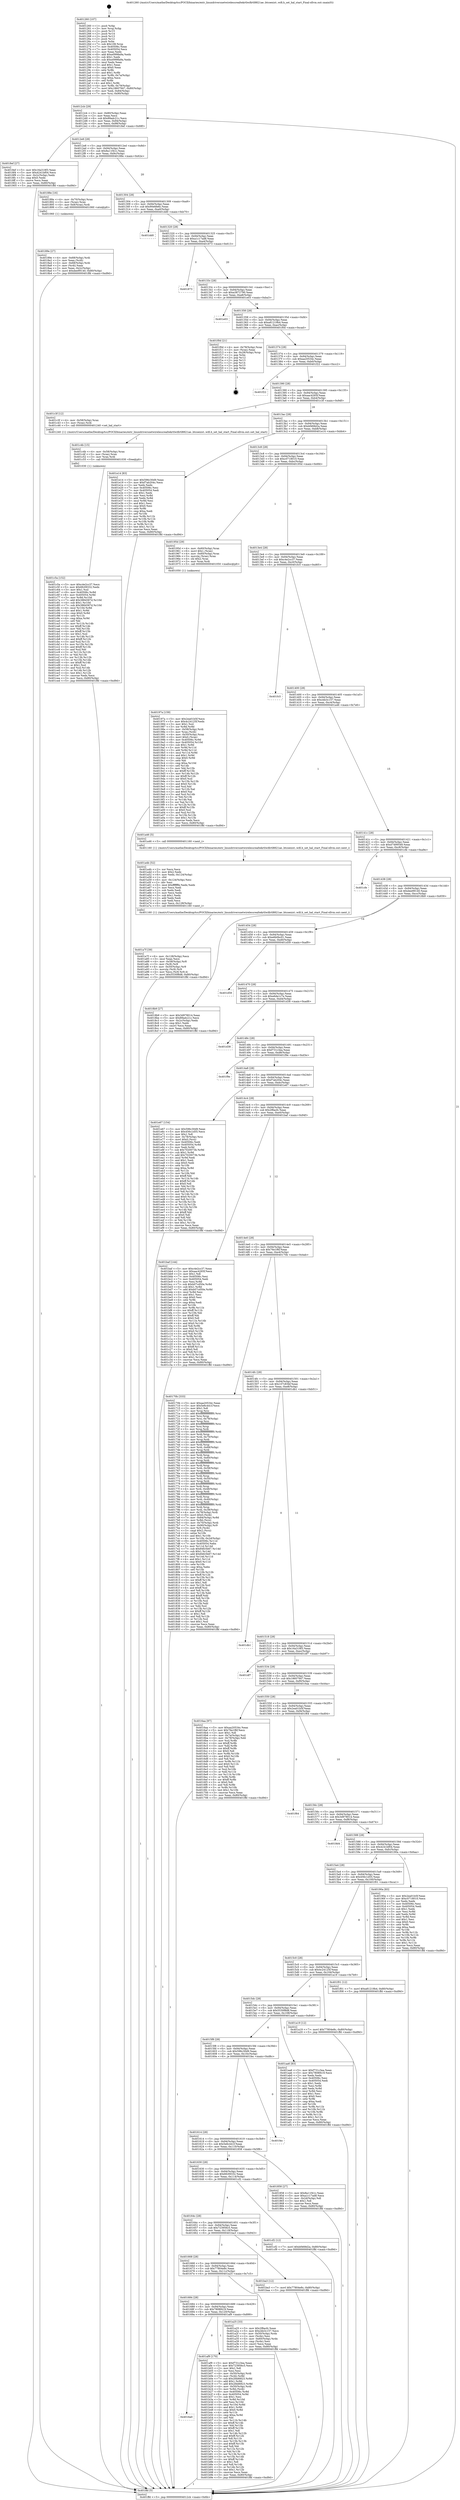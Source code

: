 digraph "0x401260" {
  label = "0x401260 (/mnt/c/Users/mathe/Desktop/tcc/POCII/binaries/extr_linuxdriversnetwirelessrealtekrtlwifirtl8821ae..btcoexist..wifi.h_set_hal_start_Final-ollvm.out::main(0))"
  labelloc = "t"
  node[shape=record]

  Entry [label="",width=0.3,height=0.3,shape=circle,fillcolor=black,style=filled]
  "0x4012cb" [label="{
     0x4012cb [29]\l
     | [instrs]\l
     &nbsp;&nbsp;0x4012cb \<+3\>: mov -0x80(%rbp),%eax\l
     &nbsp;&nbsp;0x4012ce \<+2\>: mov %eax,%ecx\l
     &nbsp;&nbsp;0x4012d0 \<+6\>: sub $0x89adc21c,%ecx\l
     &nbsp;&nbsp;0x4012d6 \<+6\>: mov %eax,-0x94(%rbp)\l
     &nbsp;&nbsp;0x4012dc \<+6\>: mov %ecx,-0x98(%rbp)\l
     &nbsp;&nbsp;0x4012e2 \<+6\>: je 00000000004018ef \<main+0x68f\>\l
  }"]
  "0x4018ef" [label="{
     0x4018ef [27]\l
     | [instrs]\l
     &nbsp;&nbsp;0x4018ef \<+5\>: mov $0x16a318f3,%eax\l
     &nbsp;&nbsp;0x4018f4 \<+5\>: mov $0x4241bf04,%ecx\l
     &nbsp;&nbsp;0x4018f9 \<+3\>: mov -0x2c(%rbp),%edx\l
     &nbsp;&nbsp;0x4018fc \<+3\>: cmp $0x0,%edx\l
     &nbsp;&nbsp;0x4018ff \<+3\>: cmove %ecx,%eax\l
     &nbsp;&nbsp;0x401902 \<+3\>: mov %eax,-0x80(%rbp)\l
     &nbsp;&nbsp;0x401905 \<+5\>: jmp 0000000000401ffd \<main+0xd9d\>\l
  }"]
  "0x4012e8" [label="{
     0x4012e8 [28]\l
     | [instrs]\l
     &nbsp;&nbsp;0x4012e8 \<+5\>: jmp 00000000004012ed \<main+0x8d\>\l
     &nbsp;&nbsp;0x4012ed \<+6\>: mov -0x94(%rbp),%eax\l
     &nbsp;&nbsp;0x4012f3 \<+5\>: sub $0x8a11f41c,%eax\l
     &nbsp;&nbsp;0x4012f8 \<+6\>: mov %eax,-0x9c(%rbp)\l
     &nbsp;&nbsp;0x4012fe \<+6\>: je 000000000040188e \<main+0x62e\>\l
  }"]
  Exit [label="",width=0.3,height=0.3,shape=circle,fillcolor=black,style=filled,peripheries=2]
  "0x40188e" [label="{
     0x40188e [16]\l
     | [instrs]\l
     &nbsp;&nbsp;0x40188e \<+4\>: mov -0x70(%rbp),%rax\l
     &nbsp;&nbsp;0x401892 \<+3\>: mov (%rax),%rax\l
     &nbsp;&nbsp;0x401895 \<+4\>: mov 0x8(%rax),%rdi\l
     &nbsp;&nbsp;0x401899 \<+5\>: call 0000000000401060 \<atoi@plt\>\l
     | [calls]\l
     &nbsp;&nbsp;0x401060 \{1\} (unknown)\l
  }"]
  "0x401304" [label="{
     0x401304 [28]\l
     | [instrs]\l
     &nbsp;&nbsp;0x401304 \<+5\>: jmp 0000000000401309 \<main+0xa9\>\l
     &nbsp;&nbsp;0x401309 \<+6\>: mov -0x94(%rbp),%eax\l
     &nbsp;&nbsp;0x40130f \<+5\>: sub $0x90e6fe6c,%eax\l
     &nbsp;&nbsp;0x401314 \<+6\>: mov %eax,-0xa0(%rbp)\l
     &nbsp;&nbsp;0x40131a \<+6\>: je 0000000000401dd0 \<main+0xb70\>\l
  }"]
  "0x401c5a" [label="{
     0x401c5a [152]\l
     | [instrs]\l
     &nbsp;&nbsp;0x401c5a \<+5\>: mov $0xc4e2cc37,%ecx\l
     &nbsp;&nbsp;0x401c5f \<+5\>: mov $0x6fc09332,%edx\l
     &nbsp;&nbsp;0x401c64 \<+3\>: mov $0x1,%sil\l
     &nbsp;&nbsp;0x401c67 \<+8\>: mov 0x40506c,%r8d\l
     &nbsp;&nbsp;0x401c6f \<+8\>: mov 0x405054,%r9d\l
     &nbsp;&nbsp;0x401c77 \<+3\>: mov %r8d,%r10d\l
     &nbsp;&nbsp;0x401c7a \<+7\>: add $0x3884587d,%r10d\l
     &nbsp;&nbsp;0x401c81 \<+4\>: sub $0x1,%r10d\l
     &nbsp;&nbsp;0x401c85 \<+7\>: sub $0x3884587d,%r10d\l
     &nbsp;&nbsp;0x401c8c \<+4\>: imul %r10d,%r8d\l
     &nbsp;&nbsp;0x401c90 \<+4\>: and $0x1,%r8d\l
     &nbsp;&nbsp;0x401c94 \<+4\>: cmp $0x0,%r8d\l
     &nbsp;&nbsp;0x401c98 \<+4\>: sete %r11b\l
     &nbsp;&nbsp;0x401c9c \<+4\>: cmp $0xa,%r9d\l
     &nbsp;&nbsp;0x401ca0 \<+3\>: setl %bl\l
     &nbsp;&nbsp;0x401ca3 \<+3\>: mov %r11b,%r14b\l
     &nbsp;&nbsp;0x401ca6 \<+4\>: xor $0xff,%r14b\l
     &nbsp;&nbsp;0x401caa \<+3\>: mov %bl,%r15b\l
     &nbsp;&nbsp;0x401cad \<+4\>: xor $0xff,%r15b\l
     &nbsp;&nbsp;0x401cb1 \<+4\>: xor $0x1,%sil\l
     &nbsp;&nbsp;0x401cb5 \<+3\>: mov %r14b,%r12b\l
     &nbsp;&nbsp;0x401cb8 \<+4\>: and $0xff,%r12b\l
     &nbsp;&nbsp;0x401cbc \<+3\>: and %sil,%r11b\l
     &nbsp;&nbsp;0x401cbf \<+3\>: mov %r15b,%r13b\l
     &nbsp;&nbsp;0x401cc2 \<+4\>: and $0xff,%r13b\l
     &nbsp;&nbsp;0x401cc6 \<+3\>: and %sil,%bl\l
     &nbsp;&nbsp;0x401cc9 \<+3\>: or %r11b,%r12b\l
     &nbsp;&nbsp;0x401ccc \<+3\>: or %bl,%r13b\l
     &nbsp;&nbsp;0x401ccf \<+3\>: xor %r13b,%r12b\l
     &nbsp;&nbsp;0x401cd2 \<+3\>: or %r15b,%r14b\l
     &nbsp;&nbsp;0x401cd5 \<+4\>: xor $0xff,%r14b\l
     &nbsp;&nbsp;0x401cd9 \<+4\>: or $0x1,%sil\l
     &nbsp;&nbsp;0x401cdd \<+3\>: and %sil,%r14b\l
     &nbsp;&nbsp;0x401ce0 \<+3\>: or %r14b,%r12b\l
     &nbsp;&nbsp;0x401ce3 \<+4\>: test $0x1,%r12b\l
     &nbsp;&nbsp;0x401ce7 \<+3\>: cmovne %edx,%ecx\l
     &nbsp;&nbsp;0x401cea \<+3\>: mov %ecx,-0x80(%rbp)\l
     &nbsp;&nbsp;0x401ced \<+5\>: jmp 0000000000401ffd \<main+0xd9d\>\l
  }"]
  "0x401dd0" [label="{
     0x401dd0\l
  }", style=dashed]
  "0x401320" [label="{
     0x401320 [28]\l
     | [instrs]\l
     &nbsp;&nbsp;0x401320 \<+5\>: jmp 0000000000401325 \<main+0xc5\>\l
     &nbsp;&nbsp;0x401325 \<+6\>: mov -0x94(%rbp),%eax\l
     &nbsp;&nbsp;0x40132b \<+5\>: sub $0xa1c17ad8,%eax\l
     &nbsp;&nbsp;0x401330 \<+6\>: mov %eax,-0xa4(%rbp)\l
     &nbsp;&nbsp;0x401336 \<+6\>: je 0000000000401873 \<main+0x613\>\l
  }"]
  "0x401c4b" [label="{
     0x401c4b [15]\l
     | [instrs]\l
     &nbsp;&nbsp;0x401c4b \<+4\>: mov -0x58(%rbp),%rax\l
     &nbsp;&nbsp;0x401c4f \<+3\>: mov (%rax),%rax\l
     &nbsp;&nbsp;0x401c52 \<+3\>: mov %rax,%rdi\l
     &nbsp;&nbsp;0x401c55 \<+5\>: call 0000000000401030 \<free@plt\>\l
     | [calls]\l
     &nbsp;&nbsp;0x401030 \{1\} (unknown)\l
  }"]
  "0x401873" [label="{
     0x401873\l
  }", style=dashed]
  "0x40133c" [label="{
     0x40133c [28]\l
     | [instrs]\l
     &nbsp;&nbsp;0x40133c \<+5\>: jmp 0000000000401341 \<main+0xe1\>\l
     &nbsp;&nbsp;0x401341 \<+6\>: mov -0x94(%rbp),%eax\l
     &nbsp;&nbsp;0x401347 \<+5\>: sub $0xa3872790,%eax\l
     &nbsp;&nbsp;0x40134c \<+6\>: mov %eax,-0xa8(%rbp)\l
     &nbsp;&nbsp;0x401352 \<+6\>: je 0000000000401e03 \<main+0xba3\>\l
  }"]
  "0x4016a0" [label="{
     0x4016a0\l
  }", style=dashed]
  "0x401e03" [label="{
     0x401e03\l
  }", style=dashed]
  "0x401358" [label="{
     0x401358 [28]\l
     | [instrs]\l
     &nbsp;&nbsp;0x401358 \<+5\>: jmp 000000000040135d \<main+0xfd\>\l
     &nbsp;&nbsp;0x40135d \<+6\>: mov -0x94(%rbp),%eax\l
     &nbsp;&nbsp;0x401363 \<+5\>: sub $0xa81219b4,%eax\l
     &nbsp;&nbsp;0x401368 \<+6\>: mov %eax,-0xac(%rbp)\l
     &nbsp;&nbsp;0x40136e \<+6\>: je 0000000000401f0d \<main+0xcad\>\l
  }"]
  "0x401af9" [label="{
     0x401af9 [170]\l
     | [instrs]\l
     &nbsp;&nbsp;0x401af9 \<+5\>: mov $0xf731c3ea,%eax\l
     &nbsp;&nbsp;0x401afe \<+5\>: mov $0x723956c5,%ecx\l
     &nbsp;&nbsp;0x401b03 \<+2\>: mov $0x1,%dl\l
     &nbsp;&nbsp;0x401b05 \<+2\>: xor %esi,%esi\l
     &nbsp;&nbsp;0x401b07 \<+4\>: mov -0x50(%rbp),%rdi\l
     &nbsp;&nbsp;0x401b0b \<+3\>: mov (%rdi),%r8d\l
     &nbsp;&nbsp;0x401b0e \<+7\>: sub $0x2fdd6823,%r8d\l
     &nbsp;&nbsp;0x401b15 \<+4\>: add $0x1,%r8d\l
     &nbsp;&nbsp;0x401b19 \<+7\>: add $0x2fdd6823,%r8d\l
     &nbsp;&nbsp;0x401b20 \<+4\>: mov -0x50(%rbp),%rdi\l
     &nbsp;&nbsp;0x401b24 \<+3\>: mov %r8d,(%rdi)\l
     &nbsp;&nbsp;0x401b27 \<+8\>: mov 0x40506c,%r8d\l
     &nbsp;&nbsp;0x401b2f \<+8\>: mov 0x405054,%r9d\l
     &nbsp;&nbsp;0x401b37 \<+3\>: sub $0x1,%esi\l
     &nbsp;&nbsp;0x401b3a \<+3\>: mov %r8d,%r10d\l
     &nbsp;&nbsp;0x401b3d \<+3\>: add %esi,%r10d\l
     &nbsp;&nbsp;0x401b40 \<+4\>: imul %r10d,%r8d\l
     &nbsp;&nbsp;0x401b44 \<+4\>: and $0x1,%r8d\l
     &nbsp;&nbsp;0x401b48 \<+4\>: cmp $0x0,%r8d\l
     &nbsp;&nbsp;0x401b4c \<+4\>: sete %r11b\l
     &nbsp;&nbsp;0x401b50 \<+4\>: cmp $0xa,%r9d\l
     &nbsp;&nbsp;0x401b54 \<+3\>: setl %bl\l
     &nbsp;&nbsp;0x401b57 \<+3\>: mov %r11b,%r14b\l
     &nbsp;&nbsp;0x401b5a \<+4\>: xor $0xff,%r14b\l
     &nbsp;&nbsp;0x401b5e \<+3\>: mov %bl,%r15b\l
     &nbsp;&nbsp;0x401b61 \<+4\>: xor $0xff,%r15b\l
     &nbsp;&nbsp;0x401b65 \<+3\>: xor $0x1,%dl\l
     &nbsp;&nbsp;0x401b68 \<+3\>: mov %r14b,%r12b\l
     &nbsp;&nbsp;0x401b6b \<+4\>: and $0xff,%r12b\l
     &nbsp;&nbsp;0x401b6f \<+3\>: and %dl,%r11b\l
     &nbsp;&nbsp;0x401b72 \<+3\>: mov %r15b,%r13b\l
     &nbsp;&nbsp;0x401b75 \<+4\>: and $0xff,%r13b\l
     &nbsp;&nbsp;0x401b79 \<+2\>: and %dl,%bl\l
     &nbsp;&nbsp;0x401b7b \<+3\>: or %r11b,%r12b\l
     &nbsp;&nbsp;0x401b7e \<+3\>: or %bl,%r13b\l
     &nbsp;&nbsp;0x401b81 \<+3\>: xor %r13b,%r12b\l
     &nbsp;&nbsp;0x401b84 \<+3\>: or %r15b,%r14b\l
     &nbsp;&nbsp;0x401b87 \<+4\>: xor $0xff,%r14b\l
     &nbsp;&nbsp;0x401b8b \<+3\>: or $0x1,%dl\l
     &nbsp;&nbsp;0x401b8e \<+3\>: and %dl,%r14b\l
     &nbsp;&nbsp;0x401b91 \<+3\>: or %r14b,%r12b\l
     &nbsp;&nbsp;0x401b94 \<+4\>: test $0x1,%r12b\l
     &nbsp;&nbsp;0x401b98 \<+3\>: cmovne %ecx,%eax\l
     &nbsp;&nbsp;0x401b9b \<+3\>: mov %eax,-0x80(%rbp)\l
     &nbsp;&nbsp;0x401b9e \<+5\>: jmp 0000000000401ffd \<main+0xd9d\>\l
  }"]
  "0x401f0d" [label="{
     0x401f0d [21]\l
     | [instrs]\l
     &nbsp;&nbsp;0x401f0d \<+4\>: mov -0x78(%rbp),%rax\l
     &nbsp;&nbsp;0x401f11 \<+2\>: mov (%rax),%eax\l
     &nbsp;&nbsp;0x401f13 \<+4\>: lea -0x28(%rbp),%rsp\l
     &nbsp;&nbsp;0x401f17 \<+1\>: pop %rbx\l
     &nbsp;&nbsp;0x401f18 \<+2\>: pop %r12\l
     &nbsp;&nbsp;0x401f1a \<+2\>: pop %r13\l
     &nbsp;&nbsp;0x401f1c \<+2\>: pop %r14\l
     &nbsp;&nbsp;0x401f1e \<+2\>: pop %r15\l
     &nbsp;&nbsp;0x401f20 \<+1\>: pop %rbp\l
     &nbsp;&nbsp;0x401f21 \<+1\>: ret\l
  }"]
  "0x401374" [label="{
     0x401374 [28]\l
     | [instrs]\l
     &nbsp;&nbsp;0x401374 \<+5\>: jmp 0000000000401379 \<main+0x119\>\l
     &nbsp;&nbsp;0x401379 \<+6\>: mov -0x94(%rbp),%eax\l
     &nbsp;&nbsp;0x40137f \<+5\>: sub $0xaa20534c,%eax\l
     &nbsp;&nbsp;0x401384 \<+6\>: mov %eax,-0xb0(%rbp)\l
     &nbsp;&nbsp;0x40138a \<+6\>: je 0000000000401f22 \<main+0xcc2\>\l
  }"]
  "0x401a7f" [label="{
     0x401a7f [39]\l
     | [instrs]\l
     &nbsp;&nbsp;0x401a7f \<+6\>: mov -0x128(%rbp),%ecx\l
     &nbsp;&nbsp;0x401a85 \<+3\>: imul %eax,%ecx\l
     &nbsp;&nbsp;0x401a88 \<+4\>: mov -0x58(%rbp),%r8\l
     &nbsp;&nbsp;0x401a8c \<+3\>: mov (%r8),%r8\l
     &nbsp;&nbsp;0x401a8f \<+4\>: mov -0x50(%rbp),%r9\l
     &nbsp;&nbsp;0x401a93 \<+3\>: movslq (%r9),%r9\l
     &nbsp;&nbsp;0x401a96 \<+4\>: mov %ecx,(%r8,%r9,4)\l
     &nbsp;&nbsp;0x401a9a \<+7\>: movl $0x5530f8d8,-0x80(%rbp)\l
     &nbsp;&nbsp;0x401aa1 \<+5\>: jmp 0000000000401ffd \<main+0xd9d\>\l
  }"]
  "0x401f22" [label="{
     0x401f22\l
  }", style=dashed]
  "0x401390" [label="{
     0x401390 [28]\l
     | [instrs]\l
     &nbsp;&nbsp;0x401390 \<+5\>: jmp 0000000000401395 \<main+0x135\>\l
     &nbsp;&nbsp;0x401395 \<+6\>: mov -0x94(%rbp),%eax\l
     &nbsp;&nbsp;0x40139b \<+5\>: sub $0xaac4265f,%eax\l
     &nbsp;&nbsp;0x4013a0 \<+6\>: mov %eax,-0xb4(%rbp)\l
     &nbsp;&nbsp;0x4013a6 \<+6\>: je 0000000000401c3f \<main+0x9df\>\l
  }"]
  "0x401a4b" [label="{
     0x401a4b [52]\l
     | [instrs]\l
     &nbsp;&nbsp;0x401a4b \<+2\>: xor %ecx,%ecx\l
     &nbsp;&nbsp;0x401a4d \<+5\>: mov $0x2,%edx\l
     &nbsp;&nbsp;0x401a52 \<+6\>: mov %edx,-0x124(%rbp)\l
     &nbsp;&nbsp;0x401a58 \<+1\>: cltd\l
     &nbsp;&nbsp;0x401a59 \<+6\>: mov -0x124(%rbp),%esi\l
     &nbsp;&nbsp;0x401a5f \<+2\>: idiv %esi\l
     &nbsp;&nbsp;0x401a61 \<+6\>: imul $0xfffffffe,%edx,%edx\l
     &nbsp;&nbsp;0x401a67 \<+2\>: mov %ecx,%edi\l
     &nbsp;&nbsp;0x401a69 \<+2\>: sub %edx,%edi\l
     &nbsp;&nbsp;0x401a6b \<+2\>: mov %ecx,%edx\l
     &nbsp;&nbsp;0x401a6d \<+3\>: sub $0x1,%edx\l
     &nbsp;&nbsp;0x401a70 \<+2\>: add %edx,%edi\l
     &nbsp;&nbsp;0x401a72 \<+2\>: sub %edi,%ecx\l
     &nbsp;&nbsp;0x401a74 \<+6\>: mov %ecx,-0x128(%rbp)\l
     &nbsp;&nbsp;0x401a7a \<+5\>: call 0000000000401160 \<next_i\>\l
     | [calls]\l
     &nbsp;&nbsp;0x401160 \{1\} (/mnt/c/Users/mathe/Desktop/tcc/POCII/binaries/extr_linuxdriversnetwirelessrealtekrtlwifirtl8821ae..btcoexist..wifi.h_set_hal_start_Final-ollvm.out::next_i)\l
  }"]
  "0x401c3f" [label="{
     0x401c3f [12]\l
     | [instrs]\l
     &nbsp;&nbsp;0x401c3f \<+4\>: mov -0x58(%rbp),%rax\l
     &nbsp;&nbsp;0x401c43 \<+3\>: mov (%rax),%rdi\l
     &nbsp;&nbsp;0x401c46 \<+5\>: call 0000000000401240 \<set_hal_start\>\l
     | [calls]\l
     &nbsp;&nbsp;0x401240 \{1\} (/mnt/c/Users/mathe/Desktop/tcc/POCII/binaries/extr_linuxdriversnetwirelessrealtekrtlwifirtl8821ae..btcoexist..wifi.h_set_hal_start_Final-ollvm.out::set_hal_start)\l
  }"]
  "0x4013ac" [label="{
     0x4013ac [28]\l
     | [instrs]\l
     &nbsp;&nbsp;0x4013ac \<+5\>: jmp 00000000004013b1 \<main+0x151\>\l
     &nbsp;&nbsp;0x4013b1 \<+6\>: mov -0x94(%rbp),%eax\l
     &nbsp;&nbsp;0x4013b7 \<+5\>: sub $0xbf468d2a,%eax\l
     &nbsp;&nbsp;0x4013bc \<+6\>: mov %eax,-0xb8(%rbp)\l
     &nbsp;&nbsp;0x4013c2 \<+6\>: je 0000000000401e14 \<main+0xbb4\>\l
  }"]
  "0x401684" [label="{
     0x401684 [28]\l
     | [instrs]\l
     &nbsp;&nbsp;0x401684 \<+5\>: jmp 0000000000401689 \<main+0x429\>\l
     &nbsp;&nbsp;0x401689 \<+6\>: mov -0x94(%rbp),%eax\l
     &nbsp;&nbsp;0x40168f \<+5\>: sub $0x7808f419,%eax\l
     &nbsp;&nbsp;0x401694 \<+6\>: mov %eax,-0x120(%rbp)\l
     &nbsp;&nbsp;0x40169a \<+6\>: je 0000000000401af9 \<main+0x899\>\l
  }"]
  "0x401e14" [label="{
     0x401e14 [83]\l
     | [instrs]\l
     &nbsp;&nbsp;0x401e14 \<+5\>: mov $0x596c30d9,%eax\l
     &nbsp;&nbsp;0x401e19 \<+5\>: mov $0xf7ab204c,%ecx\l
     &nbsp;&nbsp;0x401e1e \<+2\>: xor %edx,%edx\l
     &nbsp;&nbsp;0x401e20 \<+7\>: mov 0x40506c,%esi\l
     &nbsp;&nbsp;0x401e27 \<+7\>: mov 0x405054,%edi\l
     &nbsp;&nbsp;0x401e2e \<+3\>: sub $0x1,%edx\l
     &nbsp;&nbsp;0x401e31 \<+3\>: mov %esi,%r8d\l
     &nbsp;&nbsp;0x401e34 \<+3\>: add %edx,%r8d\l
     &nbsp;&nbsp;0x401e37 \<+4\>: imul %r8d,%esi\l
     &nbsp;&nbsp;0x401e3b \<+3\>: and $0x1,%esi\l
     &nbsp;&nbsp;0x401e3e \<+3\>: cmp $0x0,%esi\l
     &nbsp;&nbsp;0x401e41 \<+4\>: sete %r9b\l
     &nbsp;&nbsp;0x401e45 \<+3\>: cmp $0xa,%edi\l
     &nbsp;&nbsp;0x401e48 \<+4\>: setl %r10b\l
     &nbsp;&nbsp;0x401e4c \<+3\>: mov %r9b,%r11b\l
     &nbsp;&nbsp;0x401e4f \<+3\>: and %r10b,%r11b\l
     &nbsp;&nbsp;0x401e52 \<+3\>: xor %r10b,%r9b\l
     &nbsp;&nbsp;0x401e55 \<+3\>: or %r9b,%r11b\l
     &nbsp;&nbsp;0x401e58 \<+4\>: test $0x1,%r11b\l
     &nbsp;&nbsp;0x401e5c \<+3\>: cmovne %ecx,%eax\l
     &nbsp;&nbsp;0x401e5f \<+3\>: mov %eax,-0x80(%rbp)\l
     &nbsp;&nbsp;0x401e62 \<+5\>: jmp 0000000000401ffd \<main+0xd9d\>\l
  }"]
  "0x4013c8" [label="{
     0x4013c8 [28]\l
     | [instrs]\l
     &nbsp;&nbsp;0x4013c8 \<+5\>: jmp 00000000004013cd \<main+0x16d\>\l
     &nbsp;&nbsp;0x4013cd \<+6\>: mov -0x94(%rbp),%eax\l
     &nbsp;&nbsp;0x4013d3 \<+5\>: sub $0xc0718010,%eax\l
     &nbsp;&nbsp;0x4013d8 \<+6\>: mov %eax,-0xbc(%rbp)\l
     &nbsp;&nbsp;0x4013de \<+6\>: je 000000000040195d \<main+0x6fd\>\l
  }"]
  "0x401a25" [label="{
     0x401a25 [33]\l
     | [instrs]\l
     &nbsp;&nbsp;0x401a25 \<+5\>: mov $0x2f8acfc,%eax\l
     &nbsp;&nbsp;0x401a2a \<+5\>: mov $0xcbb3c157,%ecx\l
     &nbsp;&nbsp;0x401a2f \<+4\>: mov -0x50(%rbp),%rdx\l
     &nbsp;&nbsp;0x401a33 \<+2\>: mov (%rdx),%esi\l
     &nbsp;&nbsp;0x401a35 \<+4\>: mov -0x60(%rbp),%rdx\l
     &nbsp;&nbsp;0x401a39 \<+2\>: cmp (%rdx),%esi\l
     &nbsp;&nbsp;0x401a3b \<+3\>: cmovl %ecx,%eax\l
     &nbsp;&nbsp;0x401a3e \<+3\>: mov %eax,-0x80(%rbp)\l
     &nbsp;&nbsp;0x401a41 \<+5\>: jmp 0000000000401ffd \<main+0xd9d\>\l
  }"]
  "0x40195d" [label="{
     0x40195d [29]\l
     | [instrs]\l
     &nbsp;&nbsp;0x40195d \<+4\>: mov -0x60(%rbp),%rax\l
     &nbsp;&nbsp;0x401961 \<+6\>: movl $0x1,(%rax)\l
     &nbsp;&nbsp;0x401967 \<+4\>: mov -0x60(%rbp),%rax\l
     &nbsp;&nbsp;0x40196b \<+3\>: movslq (%rax),%rax\l
     &nbsp;&nbsp;0x40196e \<+4\>: shl $0x2,%rax\l
     &nbsp;&nbsp;0x401972 \<+3\>: mov %rax,%rdi\l
     &nbsp;&nbsp;0x401975 \<+5\>: call 0000000000401050 \<malloc@plt\>\l
     | [calls]\l
     &nbsp;&nbsp;0x401050 \{1\} (unknown)\l
  }"]
  "0x4013e4" [label="{
     0x4013e4 [28]\l
     | [instrs]\l
     &nbsp;&nbsp;0x4013e4 \<+5\>: jmp 00000000004013e9 \<main+0x189\>\l
     &nbsp;&nbsp;0x4013e9 \<+6\>: mov -0x94(%rbp),%eax\l
     &nbsp;&nbsp;0x4013ef \<+5\>: sub $0xc4e2cc37,%eax\l
     &nbsp;&nbsp;0x4013f4 \<+6\>: mov %eax,-0xc0(%rbp)\l
     &nbsp;&nbsp;0x4013fa \<+6\>: je 0000000000401fc5 \<main+0xd65\>\l
  }"]
  "0x401668" [label="{
     0x401668 [28]\l
     | [instrs]\l
     &nbsp;&nbsp;0x401668 \<+5\>: jmp 000000000040166d \<main+0x40d\>\l
     &nbsp;&nbsp;0x40166d \<+6\>: mov -0x94(%rbp),%eax\l
     &nbsp;&nbsp;0x401673 \<+5\>: sub $0x77804e8c,%eax\l
     &nbsp;&nbsp;0x401678 \<+6\>: mov %eax,-0x11c(%rbp)\l
     &nbsp;&nbsp;0x40167e \<+6\>: je 0000000000401a25 \<main+0x7c5\>\l
  }"]
  "0x401fc5" [label="{
     0x401fc5\l
  }", style=dashed]
  "0x401400" [label="{
     0x401400 [28]\l
     | [instrs]\l
     &nbsp;&nbsp;0x401400 \<+5\>: jmp 0000000000401405 \<main+0x1a5\>\l
     &nbsp;&nbsp;0x401405 \<+6\>: mov -0x94(%rbp),%eax\l
     &nbsp;&nbsp;0x40140b \<+5\>: sub $0xcbb3c157,%eax\l
     &nbsp;&nbsp;0x401410 \<+6\>: mov %eax,-0xc4(%rbp)\l
     &nbsp;&nbsp;0x401416 \<+6\>: je 0000000000401a46 \<main+0x7e6\>\l
  }"]
  "0x401ba3" [label="{
     0x401ba3 [12]\l
     | [instrs]\l
     &nbsp;&nbsp;0x401ba3 \<+7\>: movl $0x77804e8c,-0x80(%rbp)\l
     &nbsp;&nbsp;0x401baa \<+5\>: jmp 0000000000401ffd \<main+0xd9d\>\l
  }"]
  "0x401a46" [label="{
     0x401a46 [5]\l
     | [instrs]\l
     &nbsp;&nbsp;0x401a46 \<+5\>: call 0000000000401160 \<next_i\>\l
     | [calls]\l
     &nbsp;&nbsp;0x401160 \{1\} (/mnt/c/Users/mathe/Desktop/tcc/POCII/binaries/extr_linuxdriversnetwirelessrealtekrtlwifirtl8821ae..btcoexist..wifi.h_set_hal_start_Final-ollvm.out::next_i)\l
  }"]
  "0x40141c" [label="{
     0x40141c [28]\l
     | [instrs]\l
     &nbsp;&nbsp;0x40141c \<+5\>: jmp 0000000000401421 \<main+0x1c1\>\l
     &nbsp;&nbsp;0x401421 \<+6\>: mov -0x94(%rbp),%eax\l
     &nbsp;&nbsp;0x401427 \<+5\>: sub $0xd7499549,%eax\l
     &nbsp;&nbsp;0x40142c \<+6\>: mov %eax,-0xc8(%rbp)\l
     &nbsp;&nbsp;0x401432 \<+6\>: je 0000000000401cfe \<main+0xa9e\>\l
  }"]
  "0x40164c" [label="{
     0x40164c [28]\l
     | [instrs]\l
     &nbsp;&nbsp;0x40164c \<+5\>: jmp 0000000000401651 \<main+0x3f1\>\l
     &nbsp;&nbsp;0x401651 \<+6\>: mov -0x94(%rbp),%eax\l
     &nbsp;&nbsp;0x401657 \<+5\>: sub $0x723956c5,%eax\l
     &nbsp;&nbsp;0x40165c \<+6\>: mov %eax,-0x118(%rbp)\l
     &nbsp;&nbsp;0x401662 \<+6\>: je 0000000000401ba3 \<main+0x943\>\l
  }"]
  "0x401cfe" [label="{
     0x401cfe\l
  }", style=dashed]
  "0x401438" [label="{
     0x401438 [28]\l
     | [instrs]\l
     &nbsp;&nbsp;0x401438 \<+5\>: jmp 000000000040143d \<main+0x1dd\>\l
     &nbsp;&nbsp;0x40143d \<+6\>: mov -0x94(%rbp),%eax\l
     &nbsp;&nbsp;0x401443 \<+5\>: sub $0xdee99140,%eax\l
     &nbsp;&nbsp;0x401448 \<+6\>: mov %eax,-0xcc(%rbp)\l
     &nbsp;&nbsp;0x40144e \<+6\>: je 00000000004018b9 \<main+0x659\>\l
  }"]
  "0x401cf2" [label="{
     0x401cf2 [12]\l
     | [instrs]\l
     &nbsp;&nbsp;0x401cf2 \<+7\>: movl $0xbf468d2a,-0x80(%rbp)\l
     &nbsp;&nbsp;0x401cf9 \<+5\>: jmp 0000000000401ffd \<main+0xd9d\>\l
  }"]
  "0x4018b9" [label="{
     0x4018b9 [27]\l
     | [instrs]\l
     &nbsp;&nbsp;0x4018b9 \<+5\>: mov $0x3d978014,%eax\l
     &nbsp;&nbsp;0x4018be \<+5\>: mov $0x89adc21c,%ecx\l
     &nbsp;&nbsp;0x4018c3 \<+3\>: mov -0x2c(%rbp),%edx\l
     &nbsp;&nbsp;0x4018c6 \<+3\>: cmp $0x1,%edx\l
     &nbsp;&nbsp;0x4018c9 \<+3\>: cmovl %ecx,%eax\l
     &nbsp;&nbsp;0x4018cc \<+3\>: mov %eax,-0x80(%rbp)\l
     &nbsp;&nbsp;0x4018cf \<+5\>: jmp 0000000000401ffd \<main+0xd9d\>\l
  }"]
  "0x401454" [label="{
     0x401454 [28]\l
     | [instrs]\l
     &nbsp;&nbsp;0x401454 \<+5\>: jmp 0000000000401459 \<main+0x1f9\>\l
     &nbsp;&nbsp;0x401459 \<+6\>: mov -0x94(%rbp),%eax\l
     &nbsp;&nbsp;0x40145f \<+5\>: sub $0xe6b0bc01,%eax\l
     &nbsp;&nbsp;0x401464 \<+6\>: mov %eax,-0xd0(%rbp)\l
     &nbsp;&nbsp;0x40146a \<+6\>: je 0000000000401d59 \<main+0xaf9\>\l
  }"]
  "0x40197a" [label="{
     0x40197a [159]\l
     | [instrs]\l
     &nbsp;&nbsp;0x40197a \<+5\>: mov $0x2ea01b5f,%ecx\l
     &nbsp;&nbsp;0x40197f \<+5\>: mov $0x4c24125f,%edx\l
     &nbsp;&nbsp;0x401984 \<+3\>: mov $0x1,%sil\l
     &nbsp;&nbsp;0x401987 \<+3\>: xor %r8d,%r8d\l
     &nbsp;&nbsp;0x40198a \<+4\>: mov -0x58(%rbp),%rdi\l
     &nbsp;&nbsp;0x40198e \<+3\>: mov %rax,(%rdi)\l
     &nbsp;&nbsp;0x401991 \<+4\>: mov -0x50(%rbp),%rax\l
     &nbsp;&nbsp;0x401995 \<+6\>: movl $0x0,(%rax)\l
     &nbsp;&nbsp;0x40199b \<+8\>: mov 0x40506c,%r9d\l
     &nbsp;&nbsp;0x4019a3 \<+8\>: mov 0x405054,%r10d\l
     &nbsp;&nbsp;0x4019ab \<+4\>: sub $0x1,%r8d\l
     &nbsp;&nbsp;0x4019af \<+3\>: mov %r9d,%r11d\l
     &nbsp;&nbsp;0x4019b2 \<+3\>: add %r8d,%r11d\l
     &nbsp;&nbsp;0x4019b5 \<+4\>: imul %r11d,%r9d\l
     &nbsp;&nbsp;0x4019b9 \<+4\>: and $0x1,%r9d\l
     &nbsp;&nbsp;0x4019bd \<+4\>: cmp $0x0,%r9d\l
     &nbsp;&nbsp;0x4019c1 \<+3\>: sete %bl\l
     &nbsp;&nbsp;0x4019c4 \<+4\>: cmp $0xa,%r10d\l
     &nbsp;&nbsp;0x4019c8 \<+4\>: setl %r14b\l
     &nbsp;&nbsp;0x4019cc \<+3\>: mov %bl,%r15b\l
     &nbsp;&nbsp;0x4019cf \<+4\>: xor $0xff,%r15b\l
     &nbsp;&nbsp;0x4019d3 \<+3\>: mov %r14b,%r12b\l
     &nbsp;&nbsp;0x4019d6 \<+4\>: xor $0xff,%r12b\l
     &nbsp;&nbsp;0x4019da \<+4\>: xor $0x0,%sil\l
     &nbsp;&nbsp;0x4019de \<+3\>: mov %r15b,%r13b\l
     &nbsp;&nbsp;0x4019e1 \<+4\>: and $0x0,%r13b\l
     &nbsp;&nbsp;0x4019e5 \<+3\>: and %sil,%bl\l
     &nbsp;&nbsp;0x4019e8 \<+3\>: mov %r12b,%al\l
     &nbsp;&nbsp;0x4019eb \<+2\>: and $0x0,%al\l
     &nbsp;&nbsp;0x4019ed \<+3\>: and %sil,%r14b\l
     &nbsp;&nbsp;0x4019f0 \<+3\>: or %bl,%r13b\l
     &nbsp;&nbsp;0x4019f3 \<+3\>: or %r14b,%al\l
     &nbsp;&nbsp;0x4019f6 \<+3\>: xor %al,%r13b\l
     &nbsp;&nbsp;0x4019f9 \<+3\>: or %r12b,%r15b\l
     &nbsp;&nbsp;0x4019fc \<+4\>: xor $0xff,%r15b\l
     &nbsp;&nbsp;0x401a00 \<+4\>: or $0x0,%sil\l
     &nbsp;&nbsp;0x401a04 \<+3\>: and %sil,%r15b\l
     &nbsp;&nbsp;0x401a07 \<+3\>: or %r15b,%r13b\l
     &nbsp;&nbsp;0x401a0a \<+4\>: test $0x1,%r13b\l
     &nbsp;&nbsp;0x401a0e \<+3\>: cmovne %edx,%ecx\l
     &nbsp;&nbsp;0x401a11 \<+3\>: mov %ecx,-0x80(%rbp)\l
     &nbsp;&nbsp;0x401a14 \<+5\>: jmp 0000000000401ffd \<main+0xd9d\>\l
  }"]
  "0x401d59" [label="{
     0x401d59\l
  }", style=dashed]
  "0x401470" [label="{
     0x401470 [28]\l
     | [instrs]\l
     &nbsp;&nbsp;0x401470 \<+5\>: jmp 0000000000401475 \<main+0x215\>\l
     &nbsp;&nbsp;0x401475 \<+6\>: mov -0x94(%rbp),%eax\l
     &nbsp;&nbsp;0x40147b \<+5\>: sub $0xe6de1c7e,%eax\l
     &nbsp;&nbsp;0x401480 \<+6\>: mov %eax,-0xd4(%rbp)\l
     &nbsp;&nbsp;0x401486 \<+6\>: je 0000000000401d38 \<main+0xad8\>\l
  }"]
  "0x40189e" [label="{
     0x40189e [27]\l
     | [instrs]\l
     &nbsp;&nbsp;0x40189e \<+4\>: mov -0x68(%rbp),%rdi\l
     &nbsp;&nbsp;0x4018a2 \<+2\>: mov %eax,(%rdi)\l
     &nbsp;&nbsp;0x4018a4 \<+4\>: mov -0x68(%rbp),%rdi\l
     &nbsp;&nbsp;0x4018a8 \<+2\>: mov (%rdi),%eax\l
     &nbsp;&nbsp;0x4018aa \<+3\>: mov %eax,-0x2c(%rbp)\l
     &nbsp;&nbsp;0x4018ad \<+7\>: movl $0xdee99140,-0x80(%rbp)\l
     &nbsp;&nbsp;0x4018b4 \<+5\>: jmp 0000000000401ffd \<main+0xd9d\>\l
  }"]
  "0x401d38" [label="{
     0x401d38\l
  }", style=dashed]
  "0x40148c" [label="{
     0x40148c [28]\l
     | [instrs]\l
     &nbsp;&nbsp;0x40148c \<+5\>: jmp 0000000000401491 \<main+0x231\>\l
     &nbsp;&nbsp;0x401491 \<+6\>: mov -0x94(%rbp),%eax\l
     &nbsp;&nbsp;0x401497 \<+5\>: sub $0xf731c3ea,%eax\l
     &nbsp;&nbsp;0x40149c \<+6\>: mov %eax,-0xd8(%rbp)\l
     &nbsp;&nbsp;0x4014a2 \<+6\>: je 0000000000401f9e \<main+0xd3e\>\l
  }"]
  "0x401630" [label="{
     0x401630 [28]\l
     | [instrs]\l
     &nbsp;&nbsp;0x401630 \<+5\>: jmp 0000000000401635 \<main+0x3d5\>\l
     &nbsp;&nbsp;0x401635 \<+6\>: mov -0x94(%rbp),%eax\l
     &nbsp;&nbsp;0x40163b \<+5\>: sub $0x6fc09332,%eax\l
     &nbsp;&nbsp;0x401640 \<+6\>: mov %eax,-0x114(%rbp)\l
     &nbsp;&nbsp;0x401646 \<+6\>: je 0000000000401cf2 \<main+0xa92\>\l
  }"]
  "0x401f9e" [label="{
     0x401f9e\l
  }", style=dashed]
  "0x4014a8" [label="{
     0x4014a8 [28]\l
     | [instrs]\l
     &nbsp;&nbsp;0x4014a8 \<+5\>: jmp 00000000004014ad \<main+0x24d\>\l
     &nbsp;&nbsp;0x4014ad \<+6\>: mov -0x94(%rbp),%eax\l
     &nbsp;&nbsp;0x4014b3 \<+5\>: sub $0xf7ab204c,%eax\l
     &nbsp;&nbsp;0x4014b8 \<+6\>: mov %eax,-0xdc(%rbp)\l
     &nbsp;&nbsp;0x4014be \<+6\>: je 0000000000401e67 \<main+0xc07\>\l
  }"]
  "0x401858" [label="{
     0x401858 [27]\l
     | [instrs]\l
     &nbsp;&nbsp;0x401858 \<+5\>: mov $0x8a11f41c,%eax\l
     &nbsp;&nbsp;0x40185d \<+5\>: mov $0xa1c17ad8,%ecx\l
     &nbsp;&nbsp;0x401862 \<+3\>: mov -0x2d(%rbp),%dl\l
     &nbsp;&nbsp;0x401865 \<+3\>: test $0x1,%dl\l
     &nbsp;&nbsp;0x401868 \<+3\>: cmovne %ecx,%eax\l
     &nbsp;&nbsp;0x40186b \<+3\>: mov %eax,-0x80(%rbp)\l
     &nbsp;&nbsp;0x40186e \<+5\>: jmp 0000000000401ffd \<main+0xd9d\>\l
  }"]
  "0x401e67" [label="{
     0x401e67 [154]\l
     | [instrs]\l
     &nbsp;&nbsp;0x401e67 \<+5\>: mov $0x596c30d9,%eax\l
     &nbsp;&nbsp;0x401e6c \<+5\>: mov $0x456c1d55,%ecx\l
     &nbsp;&nbsp;0x401e71 \<+2\>: mov $0x1,%dl\l
     &nbsp;&nbsp;0x401e73 \<+4\>: mov -0x78(%rbp),%rsi\l
     &nbsp;&nbsp;0x401e77 \<+6\>: movl $0x0,(%rsi)\l
     &nbsp;&nbsp;0x401e7d \<+7\>: mov 0x40506c,%edi\l
     &nbsp;&nbsp;0x401e84 \<+8\>: mov 0x405054,%r8d\l
     &nbsp;&nbsp;0x401e8c \<+3\>: mov %edi,%r9d\l
     &nbsp;&nbsp;0x401e8f \<+7\>: sub $0x7020073b,%r9d\l
     &nbsp;&nbsp;0x401e96 \<+4\>: sub $0x1,%r9d\l
     &nbsp;&nbsp;0x401e9a \<+7\>: add $0x7020073b,%r9d\l
     &nbsp;&nbsp;0x401ea1 \<+4\>: imul %r9d,%edi\l
     &nbsp;&nbsp;0x401ea5 \<+3\>: and $0x1,%edi\l
     &nbsp;&nbsp;0x401ea8 \<+3\>: cmp $0x0,%edi\l
     &nbsp;&nbsp;0x401eab \<+4\>: sete %r10b\l
     &nbsp;&nbsp;0x401eaf \<+4\>: cmp $0xa,%r8d\l
     &nbsp;&nbsp;0x401eb3 \<+4\>: setl %r11b\l
     &nbsp;&nbsp;0x401eb7 \<+3\>: mov %r10b,%bl\l
     &nbsp;&nbsp;0x401eba \<+3\>: xor $0xff,%bl\l
     &nbsp;&nbsp;0x401ebd \<+3\>: mov %r11b,%r14b\l
     &nbsp;&nbsp;0x401ec0 \<+4\>: xor $0xff,%r14b\l
     &nbsp;&nbsp;0x401ec4 \<+3\>: xor $0x0,%dl\l
     &nbsp;&nbsp;0x401ec7 \<+3\>: mov %bl,%r15b\l
     &nbsp;&nbsp;0x401eca \<+4\>: and $0x0,%r15b\l
     &nbsp;&nbsp;0x401ece \<+3\>: and %dl,%r10b\l
     &nbsp;&nbsp;0x401ed1 \<+3\>: mov %r14b,%r12b\l
     &nbsp;&nbsp;0x401ed4 \<+4\>: and $0x0,%r12b\l
     &nbsp;&nbsp;0x401ed8 \<+3\>: and %dl,%r11b\l
     &nbsp;&nbsp;0x401edb \<+3\>: or %r10b,%r15b\l
     &nbsp;&nbsp;0x401ede \<+3\>: or %r11b,%r12b\l
     &nbsp;&nbsp;0x401ee1 \<+3\>: xor %r12b,%r15b\l
     &nbsp;&nbsp;0x401ee4 \<+3\>: or %r14b,%bl\l
     &nbsp;&nbsp;0x401ee7 \<+3\>: xor $0xff,%bl\l
     &nbsp;&nbsp;0x401eea \<+3\>: or $0x0,%dl\l
     &nbsp;&nbsp;0x401eed \<+2\>: and %dl,%bl\l
     &nbsp;&nbsp;0x401eef \<+3\>: or %bl,%r15b\l
     &nbsp;&nbsp;0x401ef2 \<+4\>: test $0x1,%r15b\l
     &nbsp;&nbsp;0x401ef6 \<+3\>: cmovne %ecx,%eax\l
     &nbsp;&nbsp;0x401ef9 \<+3\>: mov %eax,-0x80(%rbp)\l
     &nbsp;&nbsp;0x401efc \<+5\>: jmp 0000000000401ffd \<main+0xd9d\>\l
  }"]
  "0x4014c4" [label="{
     0x4014c4 [28]\l
     | [instrs]\l
     &nbsp;&nbsp;0x4014c4 \<+5\>: jmp 00000000004014c9 \<main+0x269\>\l
     &nbsp;&nbsp;0x4014c9 \<+6\>: mov -0x94(%rbp),%eax\l
     &nbsp;&nbsp;0x4014cf \<+5\>: sub $0x2f8acfc,%eax\l
     &nbsp;&nbsp;0x4014d4 \<+6\>: mov %eax,-0xe0(%rbp)\l
     &nbsp;&nbsp;0x4014da \<+6\>: je 0000000000401baf \<main+0x94f\>\l
  }"]
  "0x401614" [label="{
     0x401614 [28]\l
     | [instrs]\l
     &nbsp;&nbsp;0x401614 \<+5\>: jmp 0000000000401619 \<main+0x3b9\>\l
     &nbsp;&nbsp;0x401619 \<+6\>: mov -0x94(%rbp),%eax\l
     &nbsp;&nbsp;0x40161f \<+5\>: sub $0x5e6c441f,%eax\l
     &nbsp;&nbsp;0x401624 \<+6\>: mov %eax,-0x110(%rbp)\l
     &nbsp;&nbsp;0x40162a \<+6\>: je 0000000000401858 \<main+0x5f8\>\l
  }"]
  "0x401baf" [label="{
     0x401baf [144]\l
     | [instrs]\l
     &nbsp;&nbsp;0x401baf \<+5\>: mov $0xc4e2cc37,%eax\l
     &nbsp;&nbsp;0x401bb4 \<+5\>: mov $0xaac4265f,%ecx\l
     &nbsp;&nbsp;0x401bb9 \<+2\>: mov $0x1,%dl\l
     &nbsp;&nbsp;0x401bbb \<+7\>: mov 0x40506c,%esi\l
     &nbsp;&nbsp;0x401bc2 \<+7\>: mov 0x405054,%edi\l
     &nbsp;&nbsp;0x401bc9 \<+3\>: mov %esi,%r8d\l
     &nbsp;&nbsp;0x401bcc \<+7\>: sub $0xb07cd50e,%r8d\l
     &nbsp;&nbsp;0x401bd3 \<+4\>: sub $0x1,%r8d\l
     &nbsp;&nbsp;0x401bd7 \<+7\>: add $0xb07cd50e,%r8d\l
     &nbsp;&nbsp;0x401bde \<+4\>: imul %r8d,%esi\l
     &nbsp;&nbsp;0x401be2 \<+3\>: and $0x1,%esi\l
     &nbsp;&nbsp;0x401be5 \<+3\>: cmp $0x0,%esi\l
     &nbsp;&nbsp;0x401be8 \<+4\>: sete %r9b\l
     &nbsp;&nbsp;0x401bec \<+3\>: cmp $0xa,%edi\l
     &nbsp;&nbsp;0x401bef \<+4\>: setl %r10b\l
     &nbsp;&nbsp;0x401bf3 \<+3\>: mov %r9b,%r11b\l
     &nbsp;&nbsp;0x401bf6 \<+4\>: xor $0xff,%r11b\l
     &nbsp;&nbsp;0x401bfa \<+3\>: mov %r10b,%bl\l
     &nbsp;&nbsp;0x401bfd \<+3\>: xor $0xff,%bl\l
     &nbsp;&nbsp;0x401c00 \<+3\>: xor $0x0,%dl\l
     &nbsp;&nbsp;0x401c03 \<+3\>: mov %r11b,%r14b\l
     &nbsp;&nbsp;0x401c06 \<+4\>: and $0x0,%r14b\l
     &nbsp;&nbsp;0x401c0a \<+3\>: and %dl,%r9b\l
     &nbsp;&nbsp;0x401c0d \<+3\>: mov %bl,%r15b\l
     &nbsp;&nbsp;0x401c10 \<+4\>: and $0x0,%r15b\l
     &nbsp;&nbsp;0x401c14 \<+3\>: and %dl,%r10b\l
     &nbsp;&nbsp;0x401c17 \<+3\>: or %r9b,%r14b\l
     &nbsp;&nbsp;0x401c1a \<+3\>: or %r10b,%r15b\l
     &nbsp;&nbsp;0x401c1d \<+3\>: xor %r15b,%r14b\l
     &nbsp;&nbsp;0x401c20 \<+3\>: or %bl,%r11b\l
     &nbsp;&nbsp;0x401c23 \<+4\>: xor $0xff,%r11b\l
     &nbsp;&nbsp;0x401c27 \<+3\>: or $0x0,%dl\l
     &nbsp;&nbsp;0x401c2a \<+3\>: and %dl,%r11b\l
     &nbsp;&nbsp;0x401c2d \<+3\>: or %r11b,%r14b\l
     &nbsp;&nbsp;0x401c30 \<+4\>: test $0x1,%r14b\l
     &nbsp;&nbsp;0x401c34 \<+3\>: cmovne %ecx,%eax\l
     &nbsp;&nbsp;0x401c37 \<+3\>: mov %eax,-0x80(%rbp)\l
     &nbsp;&nbsp;0x401c3a \<+5\>: jmp 0000000000401ffd \<main+0xd9d\>\l
  }"]
  "0x4014e0" [label="{
     0x4014e0 [28]\l
     | [instrs]\l
     &nbsp;&nbsp;0x4014e0 \<+5\>: jmp 00000000004014e5 \<main+0x285\>\l
     &nbsp;&nbsp;0x4014e5 \<+6\>: mov -0x94(%rbp),%eax\l
     &nbsp;&nbsp;0x4014eb \<+5\>: sub $0x76e1f6f,%eax\l
     &nbsp;&nbsp;0x4014f0 \<+6\>: mov %eax,-0xe4(%rbp)\l
     &nbsp;&nbsp;0x4014f6 \<+6\>: je 000000000040170b \<main+0x4ab\>\l
  }"]
  "0x401fec" [label="{
     0x401fec\l
  }", style=dashed]
  "0x40170b" [label="{
     0x40170b [333]\l
     | [instrs]\l
     &nbsp;&nbsp;0x40170b \<+5\>: mov $0xaa20534c,%eax\l
     &nbsp;&nbsp;0x401710 \<+5\>: mov $0x5e6c441f,%ecx\l
     &nbsp;&nbsp;0x401715 \<+2\>: mov $0x1,%dl\l
     &nbsp;&nbsp;0x401717 \<+3\>: mov %rsp,%rsi\l
     &nbsp;&nbsp;0x40171a \<+4\>: add $0xfffffffffffffff0,%rsi\l
     &nbsp;&nbsp;0x40171e \<+3\>: mov %rsi,%rsp\l
     &nbsp;&nbsp;0x401721 \<+4\>: mov %rsi,-0x78(%rbp)\l
     &nbsp;&nbsp;0x401725 \<+3\>: mov %rsp,%rsi\l
     &nbsp;&nbsp;0x401728 \<+4\>: add $0xfffffffffffffff0,%rsi\l
     &nbsp;&nbsp;0x40172c \<+3\>: mov %rsi,%rsp\l
     &nbsp;&nbsp;0x40172f \<+3\>: mov %rsp,%rdi\l
     &nbsp;&nbsp;0x401732 \<+4\>: add $0xfffffffffffffff0,%rdi\l
     &nbsp;&nbsp;0x401736 \<+3\>: mov %rdi,%rsp\l
     &nbsp;&nbsp;0x401739 \<+4\>: mov %rdi,-0x70(%rbp)\l
     &nbsp;&nbsp;0x40173d \<+3\>: mov %rsp,%rdi\l
     &nbsp;&nbsp;0x401740 \<+4\>: add $0xfffffffffffffff0,%rdi\l
     &nbsp;&nbsp;0x401744 \<+3\>: mov %rdi,%rsp\l
     &nbsp;&nbsp;0x401747 \<+4\>: mov %rdi,-0x68(%rbp)\l
     &nbsp;&nbsp;0x40174b \<+3\>: mov %rsp,%rdi\l
     &nbsp;&nbsp;0x40174e \<+4\>: add $0xfffffffffffffff0,%rdi\l
     &nbsp;&nbsp;0x401752 \<+3\>: mov %rdi,%rsp\l
     &nbsp;&nbsp;0x401755 \<+4\>: mov %rdi,-0x60(%rbp)\l
     &nbsp;&nbsp;0x401759 \<+3\>: mov %rsp,%rdi\l
     &nbsp;&nbsp;0x40175c \<+4\>: add $0xfffffffffffffff0,%rdi\l
     &nbsp;&nbsp;0x401760 \<+3\>: mov %rdi,%rsp\l
     &nbsp;&nbsp;0x401763 \<+4\>: mov %rdi,-0x58(%rbp)\l
     &nbsp;&nbsp;0x401767 \<+3\>: mov %rsp,%rdi\l
     &nbsp;&nbsp;0x40176a \<+4\>: add $0xfffffffffffffff0,%rdi\l
     &nbsp;&nbsp;0x40176e \<+3\>: mov %rdi,%rsp\l
     &nbsp;&nbsp;0x401771 \<+4\>: mov %rdi,-0x50(%rbp)\l
     &nbsp;&nbsp;0x401775 \<+3\>: mov %rsp,%rdi\l
     &nbsp;&nbsp;0x401778 \<+4\>: add $0xfffffffffffffff0,%rdi\l
     &nbsp;&nbsp;0x40177c \<+3\>: mov %rdi,%rsp\l
     &nbsp;&nbsp;0x40177f \<+4\>: mov %rdi,-0x48(%rbp)\l
     &nbsp;&nbsp;0x401783 \<+3\>: mov %rsp,%rdi\l
     &nbsp;&nbsp;0x401786 \<+4\>: add $0xfffffffffffffff0,%rdi\l
     &nbsp;&nbsp;0x40178a \<+3\>: mov %rdi,%rsp\l
     &nbsp;&nbsp;0x40178d \<+4\>: mov %rdi,-0x40(%rbp)\l
     &nbsp;&nbsp;0x401791 \<+3\>: mov %rsp,%rdi\l
     &nbsp;&nbsp;0x401794 \<+4\>: add $0xfffffffffffffff0,%rdi\l
     &nbsp;&nbsp;0x401798 \<+3\>: mov %rdi,%rsp\l
     &nbsp;&nbsp;0x40179b \<+4\>: mov %rdi,-0x38(%rbp)\l
     &nbsp;&nbsp;0x40179f \<+4\>: mov -0x78(%rbp),%rdi\l
     &nbsp;&nbsp;0x4017a3 \<+6\>: movl $0x0,(%rdi)\l
     &nbsp;&nbsp;0x4017a9 \<+7\>: mov -0x84(%rbp),%r8d\l
     &nbsp;&nbsp;0x4017b0 \<+3\>: mov %r8d,(%rsi)\l
     &nbsp;&nbsp;0x4017b3 \<+4\>: mov -0x70(%rbp),%rdi\l
     &nbsp;&nbsp;0x4017b7 \<+7\>: mov -0x90(%rbp),%r9\l
     &nbsp;&nbsp;0x4017be \<+3\>: mov %r9,(%rdi)\l
     &nbsp;&nbsp;0x4017c1 \<+3\>: cmpl $0x2,(%rsi)\l
     &nbsp;&nbsp;0x4017c4 \<+4\>: setne %r10b\l
     &nbsp;&nbsp;0x4017c8 \<+4\>: and $0x1,%r10b\l
     &nbsp;&nbsp;0x4017cc \<+4\>: mov %r10b,-0x2d(%rbp)\l
     &nbsp;&nbsp;0x4017d0 \<+8\>: mov 0x40506c,%r11d\l
     &nbsp;&nbsp;0x4017d8 \<+7\>: mov 0x405054,%ebx\l
     &nbsp;&nbsp;0x4017df \<+3\>: mov %r11d,%r14d\l
     &nbsp;&nbsp;0x4017e2 \<+7\>: sub $0x84fc5b67,%r14d\l
     &nbsp;&nbsp;0x4017e9 \<+4\>: sub $0x1,%r14d\l
     &nbsp;&nbsp;0x4017ed \<+7\>: add $0x84fc5b67,%r14d\l
     &nbsp;&nbsp;0x4017f4 \<+4\>: imul %r14d,%r11d\l
     &nbsp;&nbsp;0x4017f8 \<+4\>: and $0x1,%r11d\l
     &nbsp;&nbsp;0x4017fc \<+4\>: cmp $0x0,%r11d\l
     &nbsp;&nbsp;0x401800 \<+4\>: sete %r10b\l
     &nbsp;&nbsp;0x401804 \<+3\>: cmp $0xa,%ebx\l
     &nbsp;&nbsp;0x401807 \<+4\>: setl %r15b\l
     &nbsp;&nbsp;0x40180b \<+3\>: mov %r10b,%r12b\l
     &nbsp;&nbsp;0x40180e \<+4\>: xor $0xff,%r12b\l
     &nbsp;&nbsp;0x401812 \<+3\>: mov %r15b,%r13b\l
     &nbsp;&nbsp;0x401815 \<+4\>: xor $0xff,%r13b\l
     &nbsp;&nbsp;0x401819 \<+3\>: xor $0x1,%dl\l
     &nbsp;&nbsp;0x40181c \<+3\>: mov %r12b,%sil\l
     &nbsp;&nbsp;0x40181f \<+4\>: and $0xff,%sil\l
     &nbsp;&nbsp;0x401823 \<+3\>: and %dl,%r10b\l
     &nbsp;&nbsp;0x401826 \<+3\>: mov %r13b,%dil\l
     &nbsp;&nbsp;0x401829 \<+4\>: and $0xff,%dil\l
     &nbsp;&nbsp;0x40182d \<+3\>: and %dl,%r15b\l
     &nbsp;&nbsp;0x401830 \<+3\>: or %r10b,%sil\l
     &nbsp;&nbsp;0x401833 \<+3\>: or %r15b,%dil\l
     &nbsp;&nbsp;0x401836 \<+3\>: xor %dil,%sil\l
     &nbsp;&nbsp;0x401839 \<+3\>: or %r13b,%r12b\l
     &nbsp;&nbsp;0x40183c \<+4\>: xor $0xff,%r12b\l
     &nbsp;&nbsp;0x401840 \<+3\>: or $0x1,%dl\l
     &nbsp;&nbsp;0x401843 \<+3\>: and %dl,%r12b\l
     &nbsp;&nbsp;0x401846 \<+3\>: or %r12b,%sil\l
     &nbsp;&nbsp;0x401849 \<+4\>: test $0x1,%sil\l
     &nbsp;&nbsp;0x40184d \<+3\>: cmovne %ecx,%eax\l
     &nbsp;&nbsp;0x401850 \<+3\>: mov %eax,-0x80(%rbp)\l
     &nbsp;&nbsp;0x401853 \<+5\>: jmp 0000000000401ffd \<main+0xd9d\>\l
  }"]
  "0x4014fc" [label="{
     0x4014fc [28]\l
     | [instrs]\l
     &nbsp;&nbsp;0x4014fc \<+5\>: jmp 0000000000401501 \<main+0x2a1\>\l
     &nbsp;&nbsp;0x401501 \<+6\>: mov -0x94(%rbp),%eax\l
     &nbsp;&nbsp;0x401507 \<+5\>: sub $0x107c83bf,%eax\l
     &nbsp;&nbsp;0x40150c \<+6\>: mov %eax,-0xe8(%rbp)\l
     &nbsp;&nbsp;0x401512 \<+6\>: je 0000000000401db1 \<main+0xb51\>\l
  }"]
  "0x4015f8" [label="{
     0x4015f8 [28]\l
     | [instrs]\l
     &nbsp;&nbsp;0x4015f8 \<+5\>: jmp 00000000004015fd \<main+0x39d\>\l
     &nbsp;&nbsp;0x4015fd \<+6\>: mov -0x94(%rbp),%eax\l
     &nbsp;&nbsp;0x401603 \<+5\>: sub $0x596c30d9,%eax\l
     &nbsp;&nbsp;0x401608 \<+6\>: mov %eax,-0x10c(%rbp)\l
     &nbsp;&nbsp;0x40160e \<+6\>: je 0000000000401fec \<main+0xd8c\>\l
  }"]
  "0x401db1" [label="{
     0x401db1\l
  }", style=dashed]
  "0x401518" [label="{
     0x401518 [28]\l
     | [instrs]\l
     &nbsp;&nbsp;0x401518 \<+5\>: jmp 000000000040151d \<main+0x2bd\>\l
     &nbsp;&nbsp;0x40151d \<+6\>: mov -0x94(%rbp),%eax\l
     &nbsp;&nbsp;0x401523 \<+5\>: sub $0x16a318f3,%eax\l
     &nbsp;&nbsp;0x401528 \<+6\>: mov %eax,-0xec(%rbp)\l
     &nbsp;&nbsp;0x40152e \<+6\>: je 0000000000401df7 \<main+0xb97\>\l
  }"]
  "0x401aa6" [label="{
     0x401aa6 [83]\l
     | [instrs]\l
     &nbsp;&nbsp;0x401aa6 \<+5\>: mov $0xf731c3ea,%eax\l
     &nbsp;&nbsp;0x401aab \<+5\>: mov $0x7808f419,%ecx\l
     &nbsp;&nbsp;0x401ab0 \<+2\>: xor %edx,%edx\l
     &nbsp;&nbsp;0x401ab2 \<+7\>: mov 0x40506c,%esi\l
     &nbsp;&nbsp;0x401ab9 \<+7\>: mov 0x405054,%edi\l
     &nbsp;&nbsp;0x401ac0 \<+3\>: sub $0x1,%edx\l
     &nbsp;&nbsp;0x401ac3 \<+3\>: mov %esi,%r8d\l
     &nbsp;&nbsp;0x401ac6 \<+3\>: add %edx,%r8d\l
     &nbsp;&nbsp;0x401ac9 \<+4\>: imul %r8d,%esi\l
     &nbsp;&nbsp;0x401acd \<+3\>: and $0x1,%esi\l
     &nbsp;&nbsp;0x401ad0 \<+3\>: cmp $0x0,%esi\l
     &nbsp;&nbsp;0x401ad3 \<+4\>: sete %r9b\l
     &nbsp;&nbsp;0x401ad7 \<+3\>: cmp $0xa,%edi\l
     &nbsp;&nbsp;0x401ada \<+4\>: setl %r10b\l
     &nbsp;&nbsp;0x401ade \<+3\>: mov %r9b,%r11b\l
     &nbsp;&nbsp;0x401ae1 \<+3\>: and %r10b,%r11b\l
     &nbsp;&nbsp;0x401ae4 \<+3\>: xor %r10b,%r9b\l
     &nbsp;&nbsp;0x401ae7 \<+3\>: or %r9b,%r11b\l
     &nbsp;&nbsp;0x401aea \<+4\>: test $0x1,%r11b\l
     &nbsp;&nbsp;0x401aee \<+3\>: cmovne %ecx,%eax\l
     &nbsp;&nbsp;0x401af1 \<+3\>: mov %eax,-0x80(%rbp)\l
     &nbsp;&nbsp;0x401af4 \<+5\>: jmp 0000000000401ffd \<main+0xd9d\>\l
  }"]
  "0x401df7" [label="{
     0x401df7\l
  }", style=dashed]
  "0x401534" [label="{
     0x401534 [28]\l
     | [instrs]\l
     &nbsp;&nbsp;0x401534 \<+5\>: jmp 0000000000401539 \<main+0x2d9\>\l
     &nbsp;&nbsp;0x401539 \<+6\>: mov -0x94(%rbp),%eax\l
     &nbsp;&nbsp;0x40153f \<+5\>: sub $0x18607947,%eax\l
     &nbsp;&nbsp;0x401544 \<+6\>: mov %eax,-0xf0(%rbp)\l
     &nbsp;&nbsp;0x40154a \<+6\>: je 00000000004016aa \<main+0x44a\>\l
  }"]
  "0x4015dc" [label="{
     0x4015dc [28]\l
     | [instrs]\l
     &nbsp;&nbsp;0x4015dc \<+5\>: jmp 00000000004015e1 \<main+0x381\>\l
     &nbsp;&nbsp;0x4015e1 \<+6\>: mov -0x94(%rbp),%eax\l
     &nbsp;&nbsp;0x4015e7 \<+5\>: sub $0x5530f8d8,%eax\l
     &nbsp;&nbsp;0x4015ec \<+6\>: mov %eax,-0x108(%rbp)\l
     &nbsp;&nbsp;0x4015f2 \<+6\>: je 0000000000401aa6 \<main+0x846\>\l
  }"]
  "0x4016aa" [label="{
     0x4016aa [97]\l
     | [instrs]\l
     &nbsp;&nbsp;0x4016aa \<+5\>: mov $0xaa20534c,%eax\l
     &nbsp;&nbsp;0x4016af \<+5\>: mov $0x76e1f6f,%ecx\l
     &nbsp;&nbsp;0x4016b4 \<+2\>: mov $0x1,%dl\l
     &nbsp;&nbsp;0x4016b6 \<+4\>: mov -0x7a(%rbp),%sil\l
     &nbsp;&nbsp;0x4016ba \<+4\>: mov -0x79(%rbp),%dil\l
     &nbsp;&nbsp;0x4016be \<+3\>: mov %sil,%r8b\l
     &nbsp;&nbsp;0x4016c1 \<+4\>: xor $0xff,%r8b\l
     &nbsp;&nbsp;0x4016c5 \<+3\>: mov %dil,%r9b\l
     &nbsp;&nbsp;0x4016c8 \<+4\>: xor $0xff,%r9b\l
     &nbsp;&nbsp;0x4016cc \<+3\>: xor $0x0,%dl\l
     &nbsp;&nbsp;0x4016cf \<+3\>: mov %r8b,%r10b\l
     &nbsp;&nbsp;0x4016d2 \<+4\>: and $0x0,%r10b\l
     &nbsp;&nbsp;0x4016d6 \<+3\>: and %dl,%sil\l
     &nbsp;&nbsp;0x4016d9 \<+3\>: mov %r9b,%r11b\l
     &nbsp;&nbsp;0x4016dc \<+4\>: and $0x0,%r11b\l
     &nbsp;&nbsp;0x4016e0 \<+3\>: and %dl,%dil\l
     &nbsp;&nbsp;0x4016e3 \<+3\>: or %sil,%r10b\l
     &nbsp;&nbsp;0x4016e6 \<+3\>: or %dil,%r11b\l
     &nbsp;&nbsp;0x4016e9 \<+3\>: xor %r11b,%r10b\l
     &nbsp;&nbsp;0x4016ec \<+3\>: or %r9b,%r8b\l
     &nbsp;&nbsp;0x4016ef \<+4\>: xor $0xff,%r8b\l
     &nbsp;&nbsp;0x4016f3 \<+3\>: or $0x0,%dl\l
     &nbsp;&nbsp;0x4016f6 \<+3\>: and %dl,%r8b\l
     &nbsp;&nbsp;0x4016f9 \<+3\>: or %r8b,%r10b\l
     &nbsp;&nbsp;0x4016fc \<+4\>: test $0x1,%r10b\l
     &nbsp;&nbsp;0x401700 \<+3\>: cmovne %ecx,%eax\l
     &nbsp;&nbsp;0x401703 \<+3\>: mov %eax,-0x80(%rbp)\l
     &nbsp;&nbsp;0x401706 \<+5\>: jmp 0000000000401ffd \<main+0xd9d\>\l
  }"]
  "0x401550" [label="{
     0x401550 [28]\l
     | [instrs]\l
     &nbsp;&nbsp;0x401550 \<+5\>: jmp 0000000000401555 \<main+0x2f5\>\l
     &nbsp;&nbsp;0x401555 \<+6\>: mov -0x94(%rbp),%eax\l
     &nbsp;&nbsp;0x40155b \<+5\>: sub $0x2ea01b5f,%eax\l
     &nbsp;&nbsp;0x401560 \<+6\>: mov %eax,-0xf4(%rbp)\l
     &nbsp;&nbsp;0x401566 \<+6\>: je 0000000000401f64 \<main+0xd04\>\l
  }"]
  "0x401ffd" [label="{
     0x401ffd [5]\l
     | [instrs]\l
     &nbsp;&nbsp;0x401ffd \<+5\>: jmp 00000000004012cb \<main+0x6b\>\l
  }"]
  "0x401260" [label="{
     0x401260 [107]\l
     | [instrs]\l
     &nbsp;&nbsp;0x401260 \<+1\>: push %rbp\l
     &nbsp;&nbsp;0x401261 \<+3\>: mov %rsp,%rbp\l
     &nbsp;&nbsp;0x401264 \<+2\>: push %r15\l
     &nbsp;&nbsp;0x401266 \<+2\>: push %r14\l
     &nbsp;&nbsp;0x401268 \<+2\>: push %r13\l
     &nbsp;&nbsp;0x40126a \<+2\>: push %r12\l
     &nbsp;&nbsp;0x40126c \<+1\>: push %rbx\l
     &nbsp;&nbsp;0x40126d \<+7\>: sub $0x108,%rsp\l
     &nbsp;&nbsp;0x401274 \<+7\>: mov 0x40506c,%eax\l
     &nbsp;&nbsp;0x40127b \<+7\>: mov 0x405054,%ecx\l
     &nbsp;&nbsp;0x401282 \<+2\>: mov %eax,%edx\l
     &nbsp;&nbsp;0x401284 \<+6\>: add $0xe0998a9a,%edx\l
     &nbsp;&nbsp;0x40128a \<+3\>: sub $0x1,%edx\l
     &nbsp;&nbsp;0x40128d \<+6\>: sub $0xe0998a9a,%edx\l
     &nbsp;&nbsp;0x401293 \<+3\>: imul %edx,%eax\l
     &nbsp;&nbsp;0x401296 \<+3\>: and $0x1,%eax\l
     &nbsp;&nbsp;0x401299 \<+3\>: cmp $0x0,%eax\l
     &nbsp;&nbsp;0x40129c \<+4\>: sete %r8b\l
     &nbsp;&nbsp;0x4012a0 \<+4\>: and $0x1,%r8b\l
     &nbsp;&nbsp;0x4012a4 \<+4\>: mov %r8b,-0x7a(%rbp)\l
     &nbsp;&nbsp;0x4012a8 \<+3\>: cmp $0xa,%ecx\l
     &nbsp;&nbsp;0x4012ab \<+4\>: setl %r8b\l
     &nbsp;&nbsp;0x4012af \<+4\>: and $0x1,%r8b\l
     &nbsp;&nbsp;0x4012b3 \<+4\>: mov %r8b,-0x79(%rbp)\l
     &nbsp;&nbsp;0x4012b7 \<+7\>: movl $0x18607947,-0x80(%rbp)\l
     &nbsp;&nbsp;0x4012be \<+6\>: mov %edi,-0x84(%rbp)\l
     &nbsp;&nbsp;0x4012c4 \<+7\>: mov %rsi,-0x90(%rbp)\l
  }"]
  "0x401a19" [label="{
     0x401a19 [12]\l
     | [instrs]\l
     &nbsp;&nbsp;0x401a19 \<+7\>: movl $0x77804e8c,-0x80(%rbp)\l
     &nbsp;&nbsp;0x401a20 \<+5\>: jmp 0000000000401ffd \<main+0xd9d\>\l
  }"]
  "0x4015c0" [label="{
     0x4015c0 [28]\l
     | [instrs]\l
     &nbsp;&nbsp;0x4015c0 \<+5\>: jmp 00000000004015c5 \<main+0x365\>\l
     &nbsp;&nbsp;0x4015c5 \<+6\>: mov -0x94(%rbp),%eax\l
     &nbsp;&nbsp;0x4015cb \<+5\>: sub $0x4c24125f,%eax\l
     &nbsp;&nbsp;0x4015d0 \<+6\>: mov %eax,-0x104(%rbp)\l
     &nbsp;&nbsp;0x4015d6 \<+6\>: je 0000000000401a19 \<main+0x7b9\>\l
  }"]
  "0x401f64" [label="{
     0x401f64\l
  }", style=dashed]
  "0x40156c" [label="{
     0x40156c [28]\l
     | [instrs]\l
     &nbsp;&nbsp;0x40156c \<+5\>: jmp 0000000000401571 \<main+0x311\>\l
     &nbsp;&nbsp;0x401571 \<+6\>: mov -0x94(%rbp),%eax\l
     &nbsp;&nbsp;0x401577 \<+5\>: sub $0x3d978014,%eax\l
     &nbsp;&nbsp;0x40157c \<+6\>: mov %eax,-0xf8(%rbp)\l
     &nbsp;&nbsp;0x401582 \<+6\>: je 00000000004018d4 \<main+0x674\>\l
  }"]
  "0x401f01" [label="{
     0x401f01 [12]\l
     | [instrs]\l
     &nbsp;&nbsp;0x401f01 \<+7\>: movl $0xa81219b4,-0x80(%rbp)\l
     &nbsp;&nbsp;0x401f08 \<+5\>: jmp 0000000000401ffd \<main+0xd9d\>\l
  }"]
  "0x4018d4" [label="{
     0x4018d4\l
  }", style=dashed]
  "0x401588" [label="{
     0x401588 [28]\l
     | [instrs]\l
     &nbsp;&nbsp;0x401588 \<+5\>: jmp 000000000040158d \<main+0x32d\>\l
     &nbsp;&nbsp;0x40158d \<+6\>: mov -0x94(%rbp),%eax\l
     &nbsp;&nbsp;0x401593 \<+5\>: sub $0x4241bf04,%eax\l
     &nbsp;&nbsp;0x401598 \<+6\>: mov %eax,-0xfc(%rbp)\l
     &nbsp;&nbsp;0x40159e \<+6\>: je 000000000040190a \<main+0x6aa\>\l
  }"]
  "0x4015a4" [label="{
     0x4015a4 [28]\l
     | [instrs]\l
     &nbsp;&nbsp;0x4015a4 \<+5\>: jmp 00000000004015a9 \<main+0x349\>\l
     &nbsp;&nbsp;0x4015a9 \<+6\>: mov -0x94(%rbp),%eax\l
     &nbsp;&nbsp;0x4015af \<+5\>: sub $0x456c1d55,%eax\l
     &nbsp;&nbsp;0x4015b4 \<+6\>: mov %eax,-0x100(%rbp)\l
     &nbsp;&nbsp;0x4015ba \<+6\>: je 0000000000401f01 \<main+0xca1\>\l
  }"]
  "0x40190a" [label="{
     0x40190a [83]\l
     | [instrs]\l
     &nbsp;&nbsp;0x40190a \<+5\>: mov $0x2ea01b5f,%eax\l
     &nbsp;&nbsp;0x40190f \<+5\>: mov $0xc0718010,%ecx\l
     &nbsp;&nbsp;0x401914 \<+2\>: xor %edx,%edx\l
     &nbsp;&nbsp;0x401916 \<+7\>: mov 0x40506c,%esi\l
     &nbsp;&nbsp;0x40191d \<+7\>: mov 0x405054,%edi\l
     &nbsp;&nbsp;0x401924 \<+3\>: sub $0x1,%edx\l
     &nbsp;&nbsp;0x401927 \<+3\>: mov %esi,%r8d\l
     &nbsp;&nbsp;0x40192a \<+3\>: add %edx,%r8d\l
     &nbsp;&nbsp;0x40192d \<+4\>: imul %r8d,%esi\l
     &nbsp;&nbsp;0x401931 \<+3\>: and $0x1,%esi\l
     &nbsp;&nbsp;0x401934 \<+3\>: cmp $0x0,%esi\l
     &nbsp;&nbsp;0x401937 \<+4\>: sete %r9b\l
     &nbsp;&nbsp;0x40193b \<+3\>: cmp $0xa,%edi\l
     &nbsp;&nbsp;0x40193e \<+4\>: setl %r10b\l
     &nbsp;&nbsp;0x401942 \<+3\>: mov %r9b,%r11b\l
     &nbsp;&nbsp;0x401945 \<+3\>: and %r10b,%r11b\l
     &nbsp;&nbsp;0x401948 \<+3\>: xor %r10b,%r9b\l
     &nbsp;&nbsp;0x40194b \<+3\>: or %r9b,%r11b\l
     &nbsp;&nbsp;0x40194e \<+4\>: test $0x1,%r11b\l
     &nbsp;&nbsp;0x401952 \<+3\>: cmovne %ecx,%eax\l
     &nbsp;&nbsp;0x401955 \<+3\>: mov %eax,-0x80(%rbp)\l
     &nbsp;&nbsp;0x401958 \<+5\>: jmp 0000000000401ffd \<main+0xd9d\>\l
  }"]
  Entry -> "0x401260" [label=" 1"]
  "0x4012cb" -> "0x4018ef" [label=" 1"]
  "0x4012cb" -> "0x4012e8" [label=" 21"]
  "0x401f0d" -> Exit [label=" 1"]
  "0x4012e8" -> "0x40188e" [label=" 1"]
  "0x4012e8" -> "0x401304" [label=" 20"]
  "0x401f01" -> "0x401ffd" [label=" 1"]
  "0x401304" -> "0x401dd0" [label=" 0"]
  "0x401304" -> "0x401320" [label=" 20"]
  "0x401e67" -> "0x401ffd" [label=" 1"]
  "0x401320" -> "0x401873" [label=" 0"]
  "0x401320" -> "0x40133c" [label=" 20"]
  "0x401e14" -> "0x401ffd" [label=" 1"]
  "0x40133c" -> "0x401e03" [label=" 0"]
  "0x40133c" -> "0x401358" [label=" 20"]
  "0x401cf2" -> "0x401ffd" [label=" 1"]
  "0x401358" -> "0x401f0d" [label=" 1"]
  "0x401358" -> "0x401374" [label=" 19"]
  "0x401c5a" -> "0x401ffd" [label=" 1"]
  "0x401374" -> "0x401f22" [label=" 0"]
  "0x401374" -> "0x401390" [label=" 19"]
  "0x401c3f" -> "0x401c4b" [label=" 1"]
  "0x401390" -> "0x401c3f" [label=" 1"]
  "0x401390" -> "0x4013ac" [label=" 18"]
  "0x401baf" -> "0x401ffd" [label=" 1"]
  "0x4013ac" -> "0x401e14" [label=" 1"]
  "0x4013ac" -> "0x4013c8" [label=" 17"]
  "0x401ba3" -> "0x401ffd" [label=" 1"]
  "0x4013c8" -> "0x40195d" [label=" 1"]
  "0x4013c8" -> "0x4013e4" [label=" 16"]
  "0x401af9" -> "0x401ffd" [label=" 1"]
  "0x4013e4" -> "0x401fc5" [label=" 0"]
  "0x4013e4" -> "0x401400" [label=" 16"]
  "0x401684" -> "0x401af9" [label=" 1"]
  "0x401400" -> "0x401a46" [label=" 1"]
  "0x401400" -> "0x40141c" [label=" 15"]
  "0x401c4b" -> "0x401c5a" [label=" 1"]
  "0x40141c" -> "0x401cfe" [label=" 0"]
  "0x40141c" -> "0x401438" [label=" 15"]
  "0x401a7f" -> "0x401ffd" [label=" 1"]
  "0x401438" -> "0x4018b9" [label=" 1"]
  "0x401438" -> "0x401454" [label=" 14"]
  "0x401a4b" -> "0x401a7f" [label=" 1"]
  "0x401454" -> "0x401d59" [label=" 0"]
  "0x401454" -> "0x401470" [label=" 14"]
  "0x401a25" -> "0x401ffd" [label=" 2"]
  "0x401470" -> "0x401d38" [label=" 0"]
  "0x401470" -> "0x40148c" [label=" 14"]
  "0x401668" -> "0x401684" [label=" 1"]
  "0x40148c" -> "0x401f9e" [label=" 0"]
  "0x40148c" -> "0x4014a8" [label=" 14"]
  "0x401668" -> "0x401a25" [label=" 2"]
  "0x4014a8" -> "0x401e67" [label=" 1"]
  "0x4014a8" -> "0x4014c4" [label=" 13"]
  "0x401684" -> "0x4016a0" [label=" 0"]
  "0x4014c4" -> "0x401baf" [label=" 1"]
  "0x4014c4" -> "0x4014e0" [label=" 12"]
  "0x40164c" -> "0x401ba3" [label=" 1"]
  "0x4014e0" -> "0x40170b" [label=" 1"]
  "0x4014e0" -> "0x4014fc" [label=" 11"]
  "0x401aa6" -> "0x401ffd" [label=" 1"]
  "0x4014fc" -> "0x401db1" [label=" 0"]
  "0x4014fc" -> "0x401518" [label=" 11"]
  "0x401630" -> "0x401cf2" [label=" 1"]
  "0x401518" -> "0x401df7" [label=" 0"]
  "0x401518" -> "0x401534" [label=" 11"]
  "0x401a46" -> "0x401a4b" [label=" 1"]
  "0x401534" -> "0x4016aa" [label=" 1"]
  "0x401534" -> "0x401550" [label=" 10"]
  "0x4016aa" -> "0x401ffd" [label=" 1"]
  "0x401260" -> "0x4012cb" [label=" 1"]
  "0x401ffd" -> "0x4012cb" [label=" 21"]
  "0x40197a" -> "0x401ffd" [label=" 1"]
  "0x40170b" -> "0x401ffd" [label=" 1"]
  "0x40195d" -> "0x40197a" [label=" 1"]
  "0x401550" -> "0x401f64" [label=" 0"]
  "0x401550" -> "0x40156c" [label=" 10"]
  "0x4018ef" -> "0x401ffd" [label=" 1"]
  "0x40156c" -> "0x4018d4" [label=" 0"]
  "0x40156c" -> "0x401588" [label=" 10"]
  "0x4018b9" -> "0x401ffd" [label=" 1"]
  "0x401588" -> "0x40190a" [label=" 1"]
  "0x401588" -> "0x4015a4" [label=" 9"]
  "0x40189e" -> "0x401ffd" [label=" 1"]
  "0x4015a4" -> "0x401f01" [label=" 1"]
  "0x4015a4" -> "0x4015c0" [label=" 8"]
  "0x40190a" -> "0x401ffd" [label=" 1"]
  "0x4015c0" -> "0x401a19" [label=" 1"]
  "0x4015c0" -> "0x4015dc" [label=" 7"]
  "0x401a19" -> "0x401ffd" [label=" 1"]
  "0x4015dc" -> "0x401aa6" [label=" 1"]
  "0x4015dc" -> "0x4015f8" [label=" 6"]
  "0x401630" -> "0x40164c" [label=" 4"]
  "0x4015f8" -> "0x401fec" [label=" 0"]
  "0x4015f8" -> "0x401614" [label=" 6"]
  "0x40164c" -> "0x401668" [label=" 3"]
  "0x401614" -> "0x401858" [label=" 1"]
  "0x401614" -> "0x401630" [label=" 5"]
  "0x401858" -> "0x401ffd" [label=" 1"]
  "0x40188e" -> "0x40189e" [label=" 1"]
}
